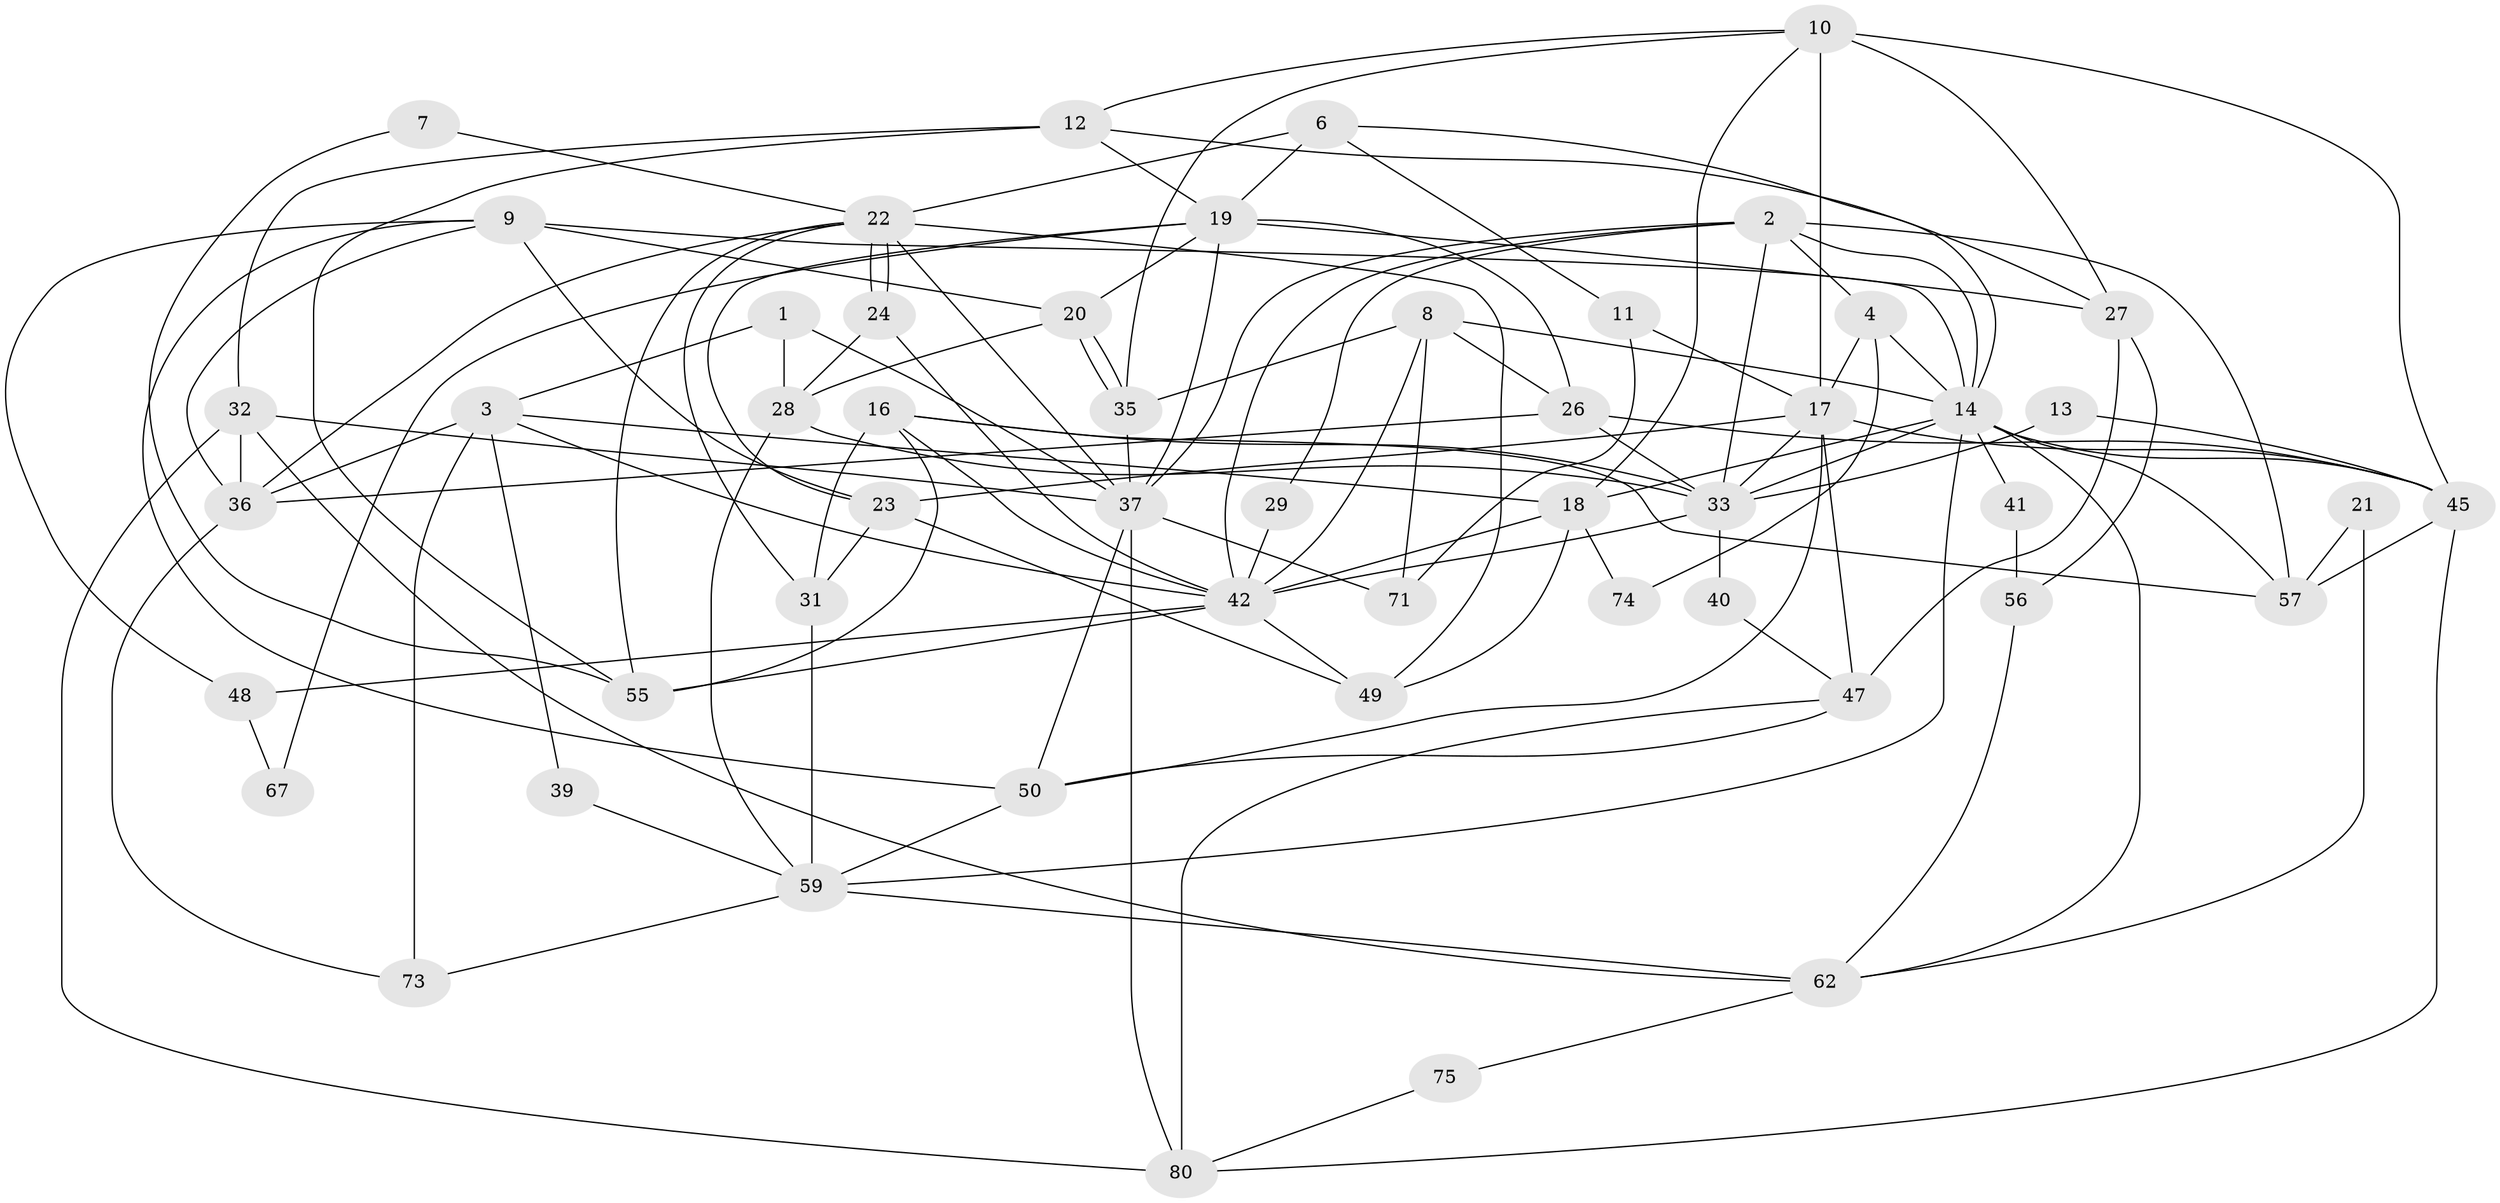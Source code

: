 // original degree distribution, {4: 0.25609756097560976, 3: 0.32926829268292684, 2: 0.12195121951219512, 6: 0.07317073170731707, 5: 0.13414634146341464, 7: 0.04878048780487805, 8: 0.036585365853658534}
// Generated by graph-tools (version 1.1) at 2025/11/02/27/25 16:11:21]
// undirected, 52 vertices, 128 edges
graph export_dot {
graph [start="1"]
  node [color=gray90,style=filled];
  1;
  2 [super="+63"];
  3 [super="+15"];
  4 [super="+5"];
  6;
  7;
  8 [super="+52"];
  9 [super="+65"];
  10 [super="+72"];
  11;
  12;
  13;
  14 [super="+76"];
  16;
  17 [super="+79"];
  18 [super="+53"];
  19 [super="+25"];
  20 [super="+38"];
  21;
  22 [super="+30"];
  23 [super="+44"];
  24;
  26 [super="+34"];
  27;
  28 [super="+43"];
  29;
  31 [super="+46"];
  32 [super="+51"];
  33 [super="+78"];
  35 [super="+60"];
  36 [super="+82"];
  37 [super="+77"];
  39;
  40;
  41;
  42 [super="+68"];
  45 [super="+61"];
  47 [super="+54"];
  48;
  49 [super="+58"];
  50 [super="+66"];
  55 [super="+64"];
  56;
  57 [super="+70"];
  59 [super="+69"];
  62 [super="+81"];
  67;
  71;
  73;
  74;
  75;
  80;
  1 -- 3 [weight=2];
  1 -- 28;
  1 -- 37;
  2 -- 57;
  2 -- 37;
  2 -- 33;
  2 -- 42;
  2 -- 29;
  2 -- 14;
  2 -- 4;
  3 -- 18;
  3 -- 36;
  3 -- 39;
  3 -- 73;
  3 -- 42;
  4 -- 17;
  4 -- 74;
  4 -- 14;
  6 -- 11;
  6 -- 19;
  6 -- 14;
  6 -- 22;
  7 -- 55;
  7 -- 22;
  8 -- 42;
  8 -- 26;
  8 -- 14;
  8 -- 71;
  8 -- 35;
  9 -- 36;
  9 -- 48;
  9 -- 50;
  9 -- 14;
  9 -- 23 [weight=2];
  9 -- 20;
  10 -- 12;
  10 -- 27;
  10 -- 17;
  10 -- 18;
  10 -- 35;
  10 -- 45;
  11 -- 71;
  11 -- 17;
  12 -- 27;
  12 -- 19;
  12 -- 32;
  12 -- 55;
  13 -- 45;
  13 -- 33;
  14 -- 41;
  14 -- 18;
  14 -- 33;
  14 -- 62;
  14 -- 45;
  14 -- 59;
  14 -- 57;
  16 -- 42;
  16 -- 55;
  16 -- 57;
  16 -- 33;
  16 -- 31;
  17 -- 45;
  17 -- 50;
  17 -- 23;
  17 -- 33;
  17 -- 47;
  18 -- 74;
  18 -- 42;
  18 -- 49;
  19 -- 67;
  19 -- 23 [weight=2];
  19 -- 26;
  19 -- 27;
  19 -- 37;
  19 -- 20;
  20 -- 35;
  20 -- 35;
  20 -- 28;
  21 -- 57;
  21 -- 62;
  22 -- 24;
  22 -- 24;
  22 -- 37;
  22 -- 36;
  22 -- 55;
  22 -- 31;
  22 -- 49;
  23 -- 31;
  23 -- 49;
  24 -- 42;
  24 -- 28;
  26 -- 33;
  26 -- 36;
  26 -- 45;
  27 -- 56;
  27 -- 47;
  28 -- 33;
  28 -- 59;
  29 -- 42 [weight=2];
  31 -- 59;
  32 -- 80;
  32 -- 62;
  32 -- 36;
  32 -- 37;
  33 -- 42;
  33 -- 40;
  35 -- 37;
  36 -- 73;
  37 -- 80;
  37 -- 71;
  37 -- 50;
  39 -- 59;
  40 -- 47;
  41 -- 56;
  42 -- 48;
  42 -- 49;
  42 -- 55;
  45 -- 80;
  45 -- 57 [weight=2];
  47 -- 50;
  47 -- 80;
  48 -- 67;
  50 -- 59;
  56 -- 62;
  59 -- 73;
  59 -- 62;
  62 -- 75;
  75 -- 80;
}
